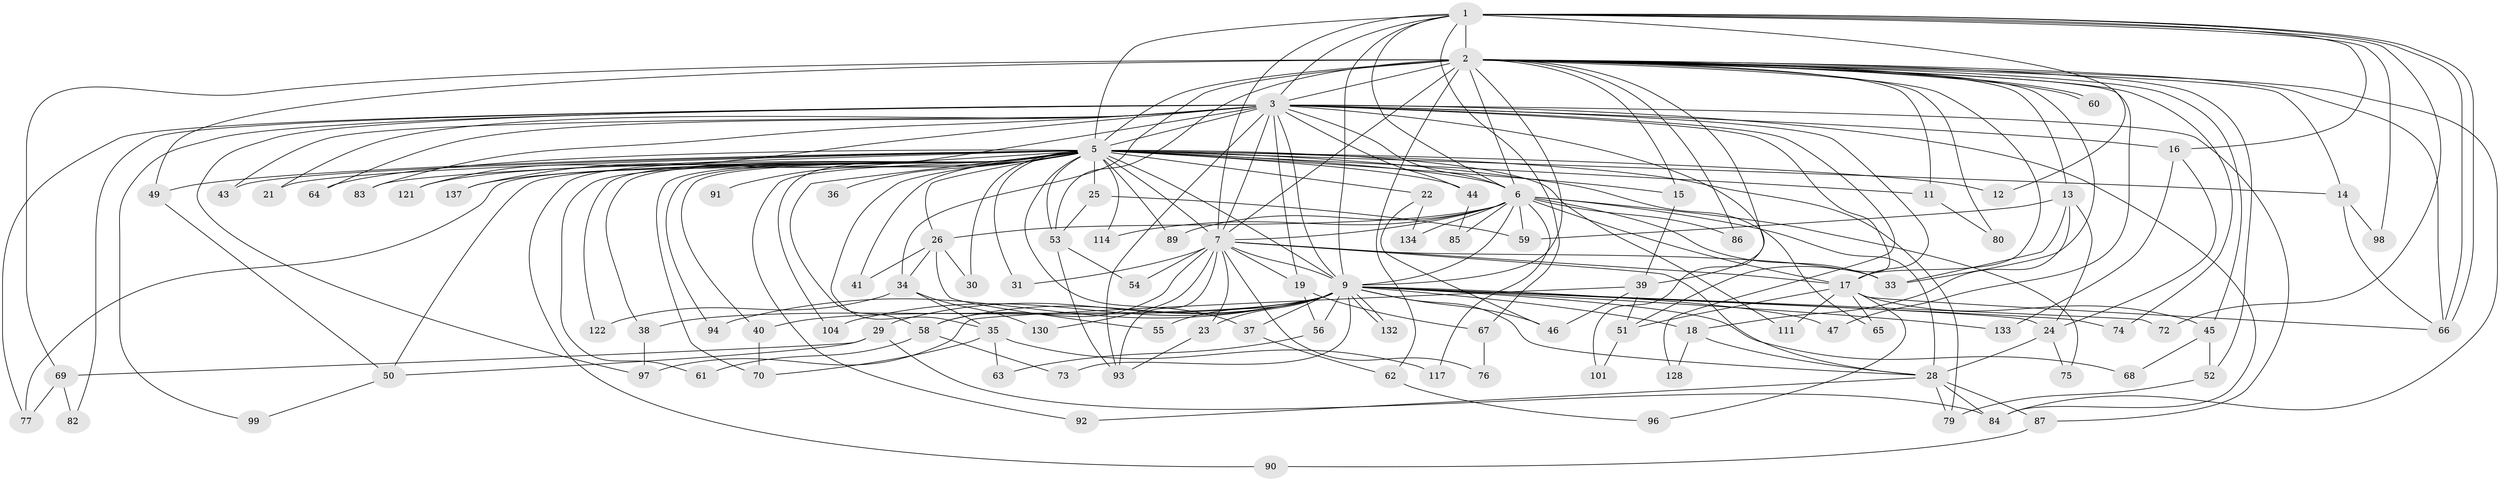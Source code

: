 // original degree distribution, {18: 0.0070921985815602835, 22: 0.0070921985815602835, 30: 0.014184397163120567, 31: 0.0070921985815602835, 24: 0.0070921985815602835, 21: 0.0070921985815602835, 23: 0.014184397163120567, 29: 0.0070921985815602835, 3: 0.1773049645390071, 2: 0.5531914893617021, 6: 0.028368794326241134, 4: 0.12056737588652482, 10: 0.0070921985815602835, 5: 0.0425531914893617}
// Generated by graph-tools (version 1.1) at 2025/17/03/04/25 18:17:44]
// undirected, 98 vertices, 222 edges
graph export_dot {
graph [start="1"]
  node [color=gray90,style=filled];
  1;
  2 [super="+32+110+20+108+4+42"];
  3 [super="+78+48"];
  5 [super="+8"];
  6;
  7;
  9 [super="+27"];
  11;
  12;
  13;
  14;
  15;
  16;
  17;
  18;
  19;
  21;
  22;
  23 [super="+127"];
  24 [super="+81"];
  25;
  26;
  28 [super="+112+57+100"];
  29 [super="+107"];
  30;
  31;
  33 [super="+119+136"];
  34;
  35 [super="+102"];
  36;
  37;
  38;
  39 [super="+126"];
  40 [super="+131"];
  41;
  43;
  44;
  45;
  46 [super="+118"];
  47;
  49;
  50;
  51;
  52;
  53 [super="+125+71"];
  54;
  55;
  56;
  58 [super="+88"];
  59 [super="+95"];
  60;
  61;
  62;
  63;
  64;
  65;
  66 [super="+105+115"];
  67;
  68;
  69;
  70 [super="+141"];
  72;
  73;
  74;
  75;
  76;
  77 [super="+103"];
  79;
  80;
  82;
  83;
  84 [super="+140"];
  85;
  86;
  87;
  89;
  90;
  91;
  92;
  93 [super="+120+113"];
  94;
  96;
  97;
  98;
  99;
  101;
  104;
  111;
  114;
  117;
  121;
  122;
  128;
  130;
  132;
  133;
  134;
  137;
  1 -- 2 [weight=3];
  1 -- 3;
  1 -- 5 [weight=3];
  1 -- 6;
  1 -- 7;
  1 -- 9;
  1 -- 12;
  1 -- 16;
  1 -- 66 [weight=2];
  1 -- 66;
  1 -- 67;
  1 -- 72;
  1 -- 98;
  2 -- 3 [weight=4];
  2 -- 5 [weight=8];
  2 -- 6 [weight=2];
  2 -- 7 [weight=4];
  2 -- 9 [weight=3];
  2 -- 49;
  2 -- 53;
  2 -- 60;
  2 -- 60;
  2 -- 62;
  2 -- 86;
  2 -- 17;
  2 -- 69;
  2 -- 11;
  2 -- 74;
  2 -- 13;
  2 -- 14;
  2 -- 15;
  2 -- 80;
  2 -- 84;
  2 -- 33;
  2 -- 34;
  2 -- 39;
  2 -- 45;
  2 -- 47;
  2 -- 52;
  2 -- 66;
  3 -- 5 [weight=3];
  3 -- 6;
  3 -- 7;
  3 -- 9;
  3 -- 16;
  3 -- 19;
  3 -- 21;
  3 -- 43;
  3 -- 44;
  3 -- 51;
  3 -- 64;
  3 -- 82;
  3 -- 83;
  3 -- 84;
  3 -- 87;
  3 -- 97;
  3 -- 99;
  3 -- 101;
  3 -- 121;
  3 -- 128;
  3 -- 137;
  3 -- 17;
  3 -- 93;
  3 -- 77;
  5 -- 6 [weight=3];
  5 -- 7 [weight=3];
  5 -- 9 [weight=3];
  5 -- 11;
  5 -- 22 [weight=2];
  5 -- 31;
  5 -- 38;
  5 -- 41;
  5 -- 43;
  5 -- 50;
  5 -- 53 [weight=2];
  5 -- 79;
  5 -- 89;
  5 -- 90;
  5 -- 91 [weight=2];
  5 -- 92;
  5 -- 111;
  5 -- 137;
  5 -- 12;
  5 -- 14;
  5 -- 15;
  5 -- 21;
  5 -- 25 [weight=2];
  5 -- 26;
  5 -- 30;
  5 -- 35;
  5 -- 36 [weight=2];
  5 -- 37;
  5 -- 40 [weight=2];
  5 -- 44;
  5 -- 49;
  5 -- 58;
  5 -- 61;
  5 -- 64;
  5 -- 65;
  5 -- 77;
  5 -- 83;
  5 -- 94;
  5 -- 104;
  5 -- 114;
  5 -- 121;
  5 -- 122;
  5 -- 70;
  6 -- 7;
  6 -- 9;
  6 -- 17;
  6 -- 26;
  6 -- 28;
  6 -- 33;
  6 -- 59;
  6 -- 75;
  6 -- 85;
  6 -- 86;
  6 -- 89;
  6 -- 114;
  6 -- 117;
  6 -- 134;
  7 -- 9;
  7 -- 17;
  7 -- 19;
  7 -- 23 [weight=2];
  7 -- 28;
  7 -- 31;
  7 -- 54;
  7 -- 76;
  7 -- 130;
  7 -- 33;
  7 -- 93;
  7 -- 58;
  9 -- 18;
  9 -- 23;
  9 -- 24;
  9 -- 29 [weight=2];
  9 -- 37;
  9 -- 38;
  9 -- 40;
  9 -- 46;
  9 -- 47;
  9 -- 55;
  9 -- 56;
  9 -- 58;
  9 -- 68;
  9 -- 72;
  9 -- 73;
  9 -- 104;
  9 -- 132;
  9 -- 132;
  9 -- 133;
  9 -- 74;
  9 -- 94;
  9 -- 28;
  11 -- 80;
  13 -- 18;
  13 -- 33;
  13 -- 59;
  13 -- 24;
  14 -- 98;
  14 -- 66;
  15 -- 39;
  16 -- 24;
  16 -- 133;
  17 -- 45;
  17 -- 51;
  17 -- 65;
  17 -- 96;
  17 -- 111;
  17 -- 66;
  18 -- 128;
  18 -- 28;
  19 -- 56;
  19 -- 67;
  22 -- 134;
  22 -- 46;
  23 -- 93;
  24 -- 75;
  24 -- 28;
  25 -- 59;
  25 -- 53;
  26 -- 30;
  26 -- 34;
  26 -- 41;
  26 -- 55;
  28 -- 87;
  28 -- 92;
  28 -- 79;
  28 -- 84;
  29 -- 69;
  29 -- 84;
  29 -- 50;
  34 -- 122;
  34 -- 130;
  34 -- 35;
  35 -- 63;
  35 -- 70;
  35 -- 117;
  37 -- 62;
  38 -- 97;
  39 -- 46;
  39 -- 97;
  39 -- 51;
  40 -- 70;
  44 -- 85;
  45 -- 52;
  45 -- 68;
  49 -- 50;
  50 -- 99;
  51 -- 101;
  52 -- 79;
  53 -- 54;
  53 -- 93;
  56 -- 63;
  58 -- 61;
  58 -- 73;
  62 -- 96;
  67 -- 76;
  69 -- 77;
  69 -- 82;
  87 -- 90;
}
